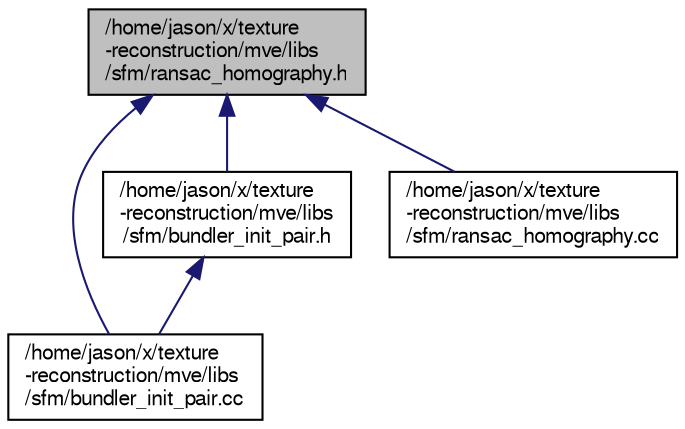 digraph "/home/jason/x/texture-reconstruction/mve/libs/sfm/ransac_homography.h"
{
  edge [fontname="FreeSans",fontsize="10",labelfontname="FreeSans",labelfontsize="10"];
  node [fontname="FreeSans",fontsize="10",shape=record];
  Node18 [label="/home/jason/x/texture\l-reconstruction/mve/libs\l/sfm/ransac_homography.h",height=0.2,width=0.4,color="black", fillcolor="grey75", style="filled", fontcolor="black"];
  Node18 -> Node19 [dir="back",color="midnightblue",fontsize="10",style="solid",fontname="FreeSans"];
  Node19 [label="/home/jason/x/texture\l-reconstruction/mve/libs\l/sfm/bundler_init_pair.cc",height=0.2,width=0.4,color="black", fillcolor="white", style="filled",URL="$bundler__init__pair_8cc.html"];
  Node18 -> Node20 [dir="back",color="midnightblue",fontsize="10",style="solid",fontname="FreeSans"];
  Node20 [label="/home/jason/x/texture\l-reconstruction/mve/libs\l/sfm/bundler_init_pair.h",height=0.2,width=0.4,color="black", fillcolor="white", style="filled",URL="$bundler__init__pair_8h.html"];
  Node20 -> Node19 [dir="back",color="midnightblue",fontsize="10",style="solid",fontname="FreeSans"];
  Node18 -> Node21 [dir="back",color="midnightblue",fontsize="10",style="solid",fontname="FreeSans"];
  Node21 [label="/home/jason/x/texture\l-reconstruction/mve/libs\l/sfm/ransac_homography.cc",height=0.2,width=0.4,color="black", fillcolor="white", style="filled",URL="$ransac__homography_8cc.html"];
}
